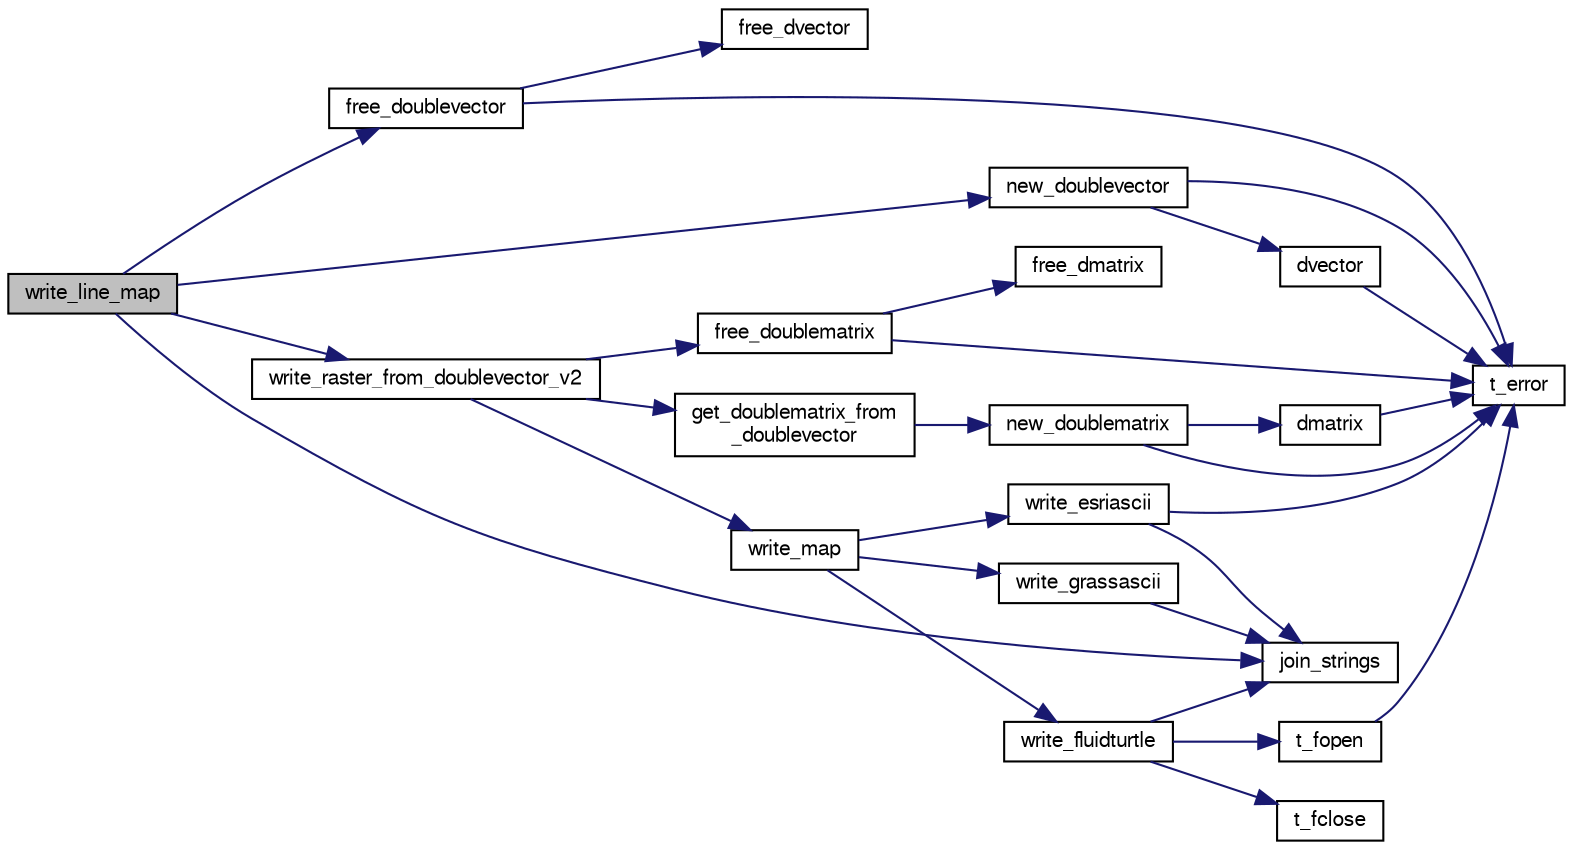 digraph "write_line_map"
{
  bgcolor="transparent";
  edge [fontname="FreeSans",fontsize="10",labelfontname="FreeSans",labelfontsize="10"];
  node [fontname="FreeSans",fontsize="10",shape=record];
  rankdir="LR";
  Node1 [label="write_line_map",height=0.2,width=0.4,color="black", fillcolor="grey75", style="filled" fontcolor="black"];
  Node1 -> Node2 [color="midnightblue",fontsize="10",style="solid",fontname="FreeSans"];
  Node2 [label="free_doublevector",height=0.2,width=0.4,color="black",URL="$alloc_8c.html#a9f8d1eb0558ac1ddc1ab2cdbd25eba49"];
  Node2 -> Node3 [color="midnightblue",fontsize="10",style="solid",fontname="FreeSans"];
  Node3 [label="t_error",height=0.2,width=0.4,color="black",URL="$error_8c.html#af79ef7c6656ef0f3d2786e2b09c1755f"];
  Node2 -> Node4 [color="midnightblue",fontsize="10",style="solid",fontname="FreeSans"];
  Node4 [label="free_dvector",height=0.2,width=0.4,color="black",URL="$alloc_8c.html#a3f159bec2c468d142a1ce6f3158332b5"];
  Node1 -> Node5 [color="midnightblue",fontsize="10",style="solid",fontname="FreeSans"];
  Node5 [label="join_strings",height=0.2,width=0.4,color="black",URL="$t__io_8c.html#a253a8608d77781c368033af63485c57f"];
  Node1 -> Node6 [color="midnightblue",fontsize="10",style="solid",fontname="FreeSans"];
  Node6 [label="new_doublevector",height=0.2,width=0.4,color="black",URL="$alloc_8c.html#a724e4d54ff17ee3caa26463378109887"];
  Node6 -> Node3 [color="midnightblue",fontsize="10",style="solid",fontname="FreeSans"];
  Node6 -> Node7 [color="midnightblue",fontsize="10",style="solid",fontname="FreeSans"];
  Node7 [label="dvector",height=0.2,width=0.4,color="black",URL="$alloc_8c.html#ae21c4c252ad5d5710ebd03d6f07e40de"];
  Node7 -> Node3 [color="midnightblue",fontsize="10",style="solid",fontname="FreeSans"];
  Node1 -> Node8 [color="midnightblue",fontsize="10",style="solid",fontname="FreeSans"];
  Node8 [label="write_raster_from_doublevector_v2",height=0.2,width=0.4,color="black",URL="$b__utilities_8c.html#a115cec61014d6f34f8a769a3cfa60269"];
  Node8 -> Node9 [color="midnightblue",fontsize="10",style="solid",fontname="FreeSans"];
  Node9 [label="get_doublematrix_from\l_doublevector",height=0.2,width=0.4,color="black",URL="$g__raster2plvector_8c.html#aa6a8dd653285792d223fdb4ec33c8878"];
  Node9 -> Node10 [color="midnightblue",fontsize="10",style="solid",fontname="FreeSans"];
  Node10 [label="new_doublematrix",height=0.2,width=0.4,color="black",URL="$alloc_8c.html#a3b21f96183e0428ef02e28072baee562"];
  Node10 -> Node3 [color="midnightblue",fontsize="10",style="solid",fontname="FreeSans"];
  Node10 -> Node11 [color="midnightblue",fontsize="10",style="solid",fontname="FreeSans"];
  Node11 [label="dmatrix",height=0.2,width=0.4,color="black",URL="$alloc_8c.html#ab1a02a50dfbc26318f6bb296731b6f3a"];
  Node11 -> Node3 [color="midnightblue",fontsize="10",style="solid",fontname="FreeSans"];
  Node8 -> Node12 [color="midnightblue",fontsize="10",style="solid",fontname="FreeSans"];
  Node12 [label="write_map",height=0.2,width=0.4,color="black",URL="$rw__maps_8c.html#a90fd5c50a968eb05a3cb6c96367b400c"];
  Node12 -> Node13 [color="midnightblue",fontsize="10",style="solid",fontname="FreeSans"];
  Node13 [label="write_esriascii",height=0.2,width=0.4,color="black",URL="$write__ascii_8c.html#aa78d11872f0249488f9b6a3d520a6366"];
  Node13 -> Node5 [color="midnightblue",fontsize="10",style="solid",fontname="FreeSans"];
  Node13 -> Node3 [color="midnightblue",fontsize="10",style="solid",fontname="FreeSans"];
  Node12 -> Node14 [color="midnightblue",fontsize="10",style="solid",fontname="FreeSans"];
  Node14 [label="write_fluidturtle",height=0.2,width=0.4,color="black",URL="$write__ascii_8c.html#ae04bf5f36bb9a6834fdeaba0916411bd"];
  Node14 -> Node5 [color="midnightblue",fontsize="10",style="solid",fontname="FreeSans"];
  Node14 -> Node15 [color="midnightblue",fontsize="10",style="solid",fontname="FreeSans"];
  Node15 [label="t_fclose",height=0.2,width=0.4,color="black",URL="$t__io_8c.html#afa95931383ff96048d6ec32f685a5f98"];
  Node14 -> Node16 [color="midnightblue",fontsize="10",style="solid",fontname="FreeSans"];
  Node16 [label="t_fopen",height=0.2,width=0.4,color="black",URL="$t__io_8c.html#af34ea3bc62c51f24c92b1fd2e9efe91a"];
  Node16 -> Node3 [color="midnightblue",fontsize="10",style="solid",fontname="FreeSans"];
  Node12 -> Node17 [color="midnightblue",fontsize="10",style="solid",fontname="FreeSans"];
  Node17 [label="write_grassascii",height=0.2,width=0.4,color="black",URL="$write__ascii_8c.html#a89a50d4656229e59809b7b02044e1db6"];
  Node17 -> Node5 [color="midnightblue",fontsize="10",style="solid",fontname="FreeSans"];
  Node8 -> Node18 [color="midnightblue",fontsize="10",style="solid",fontname="FreeSans"];
  Node18 [label="free_doublematrix",height=0.2,width=0.4,color="black",URL="$alloc_8c.html#aac0db87acf8b9868c36dad0e0a783b4b"];
  Node18 -> Node3 [color="midnightblue",fontsize="10",style="solid",fontname="FreeSans"];
  Node18 -> Node19 [color="midnightblue",fontsize="10",style="solid",fontname="FreeSans"];
  Node19 [label="free_dmatrix",height=0.2,width=0.4,color="black",URL="$alloc_8c.html#ab7162e8c43fd1850725d983ad43631fe"];
}
